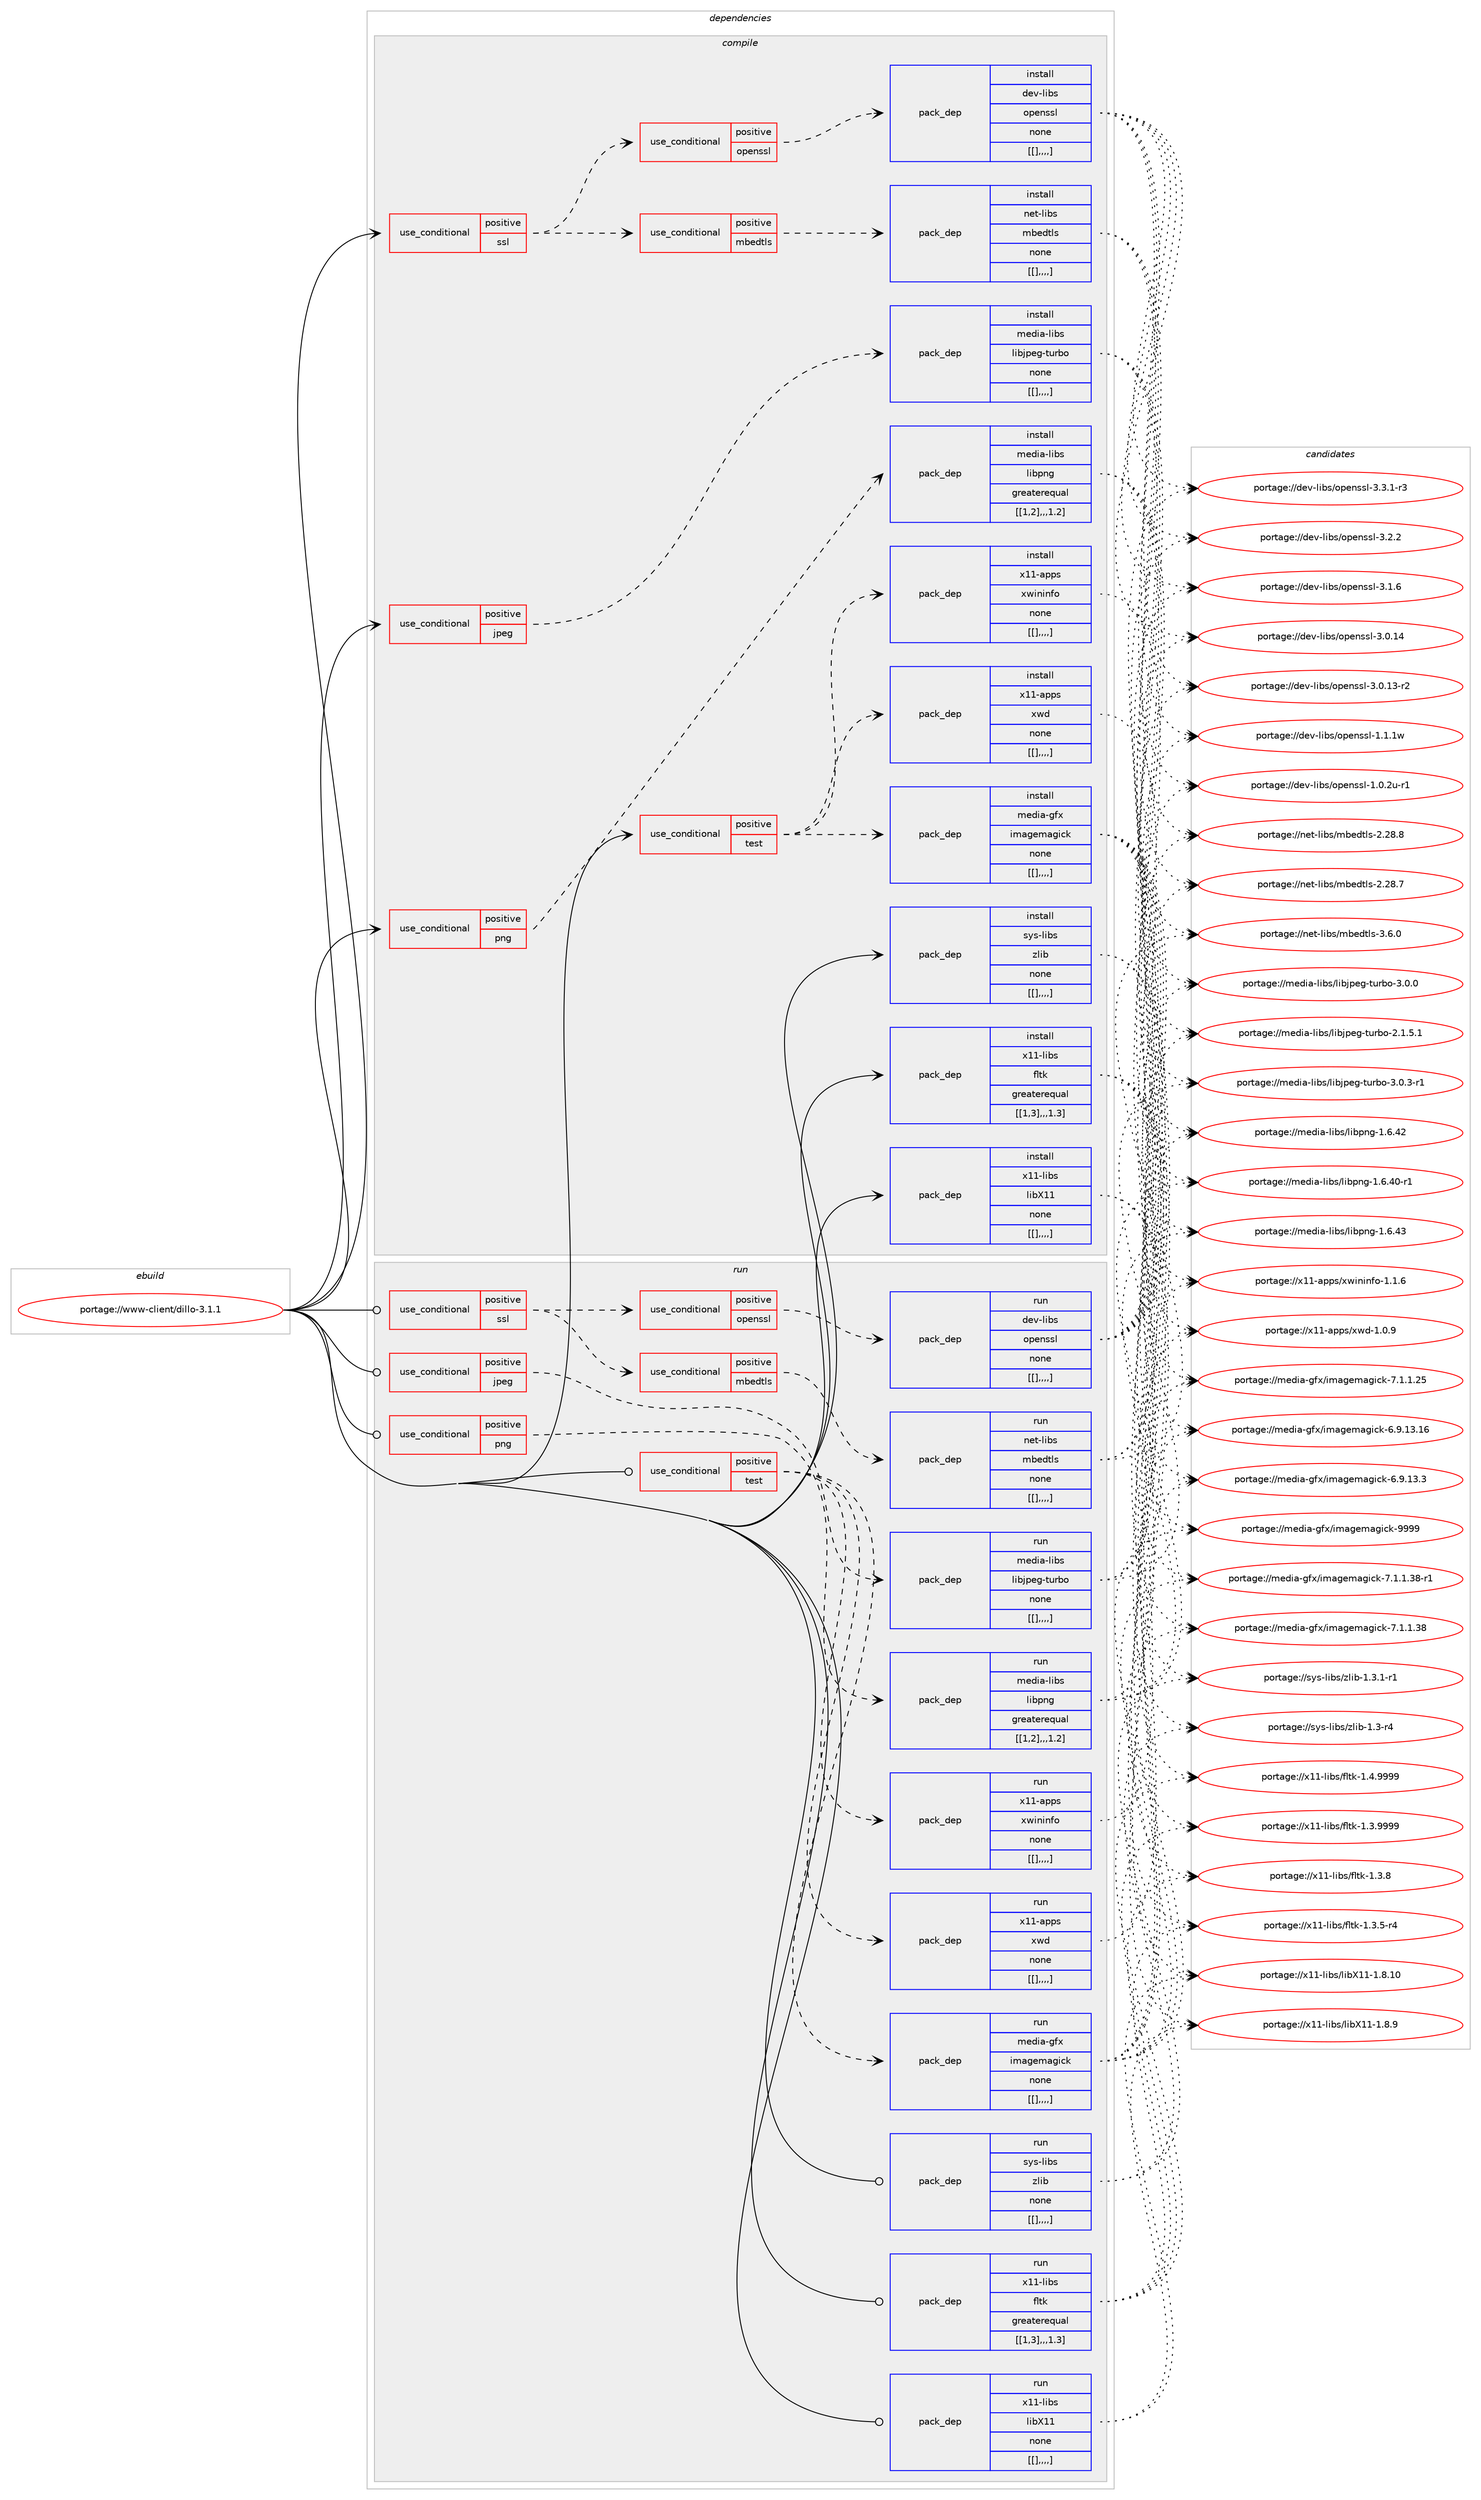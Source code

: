 digraph prolog {

# *************
# Graph options
# *************

newrank=true;
concentrate=true;
compound=true;
graph [rankdir=LR,fontname=Helvetica,fontsize=10,ranksep=1.5];#, ranksep=2.5, nodesep=0.2];
edge  [arrowhead=vee];
node  [fontname=Helvetica,fontsize=10];

# **********
# The ebuild
# **********

subgraph cluster_leftcol {
color=gray;
label=<<i>ebuild</i>>;
id [label="portage://www-client/dillo-3.1.1", color=red, width=4, href="../www-client/dillo-3.1.1.svg"];
}

# ****************
# The dependencies
# ****************

subgraph cluster_midcol {
color=gray;
label=<<i>dependencies</i>>;
subgraph cluster_compile {
fillcolor="#eeeeee";
style=filled;
label=<<i>compile</i>>;
subgraph cond124247 {
dependency467196 [label=<<TABLE BORDER="0" CELLBORDER="1" CELLSPACING="0" CELLPADDING="4"><TR><TD ROWSPAN="3" CELLPADDING="10">use_conditional</TD></TR><TR><TD>positive</TD></TR><TR><TD>jpeg</TD></TR></TABLE>>, shape=none, color=red];
subgraph pack339486 {
dependency467197 [label=<<TABLE BORDER="0" CELLBORDER="1" CELLSPACING="0" CELLPADDING="4" WIDTH="220"><TR><TD ROWSPAN="6" CELLPADDING="30">pack_dep</TD></TR><TR><TD WIDTH="110">install</TD></TR><TR><TD>media-libs</TD></TR><TR><TD>libjpeg-turbo</TD></TR><TR><TD>none</TD></TR><TR><TD>[[],,,,]</TD></TR></TABLE>>, shape=none, color=blue];
}
dependency467196:e -> dependency467197:w [weight=20,style="dashed",arrowhead="vee"];
}
id:e -> dependency467196:w [weight=20,style="solid",arrowhead="vee"];
subgraph cond124248 {
dependency467198 [label=<<TABLE BORDER="0" CELLBORDER="1" CELLSPACING="0" CELLPADDING="4"><TR><TD ROWSPAN="3" CELLPADDING="10">use_conditional</TD></TR><TR><TD>positive</TD></TR><TR><TD>png</TD></TR></TABLE>>, shape=none, color=red];
subgraph pack339487 {
dependency467199 [label=<<TABLE BORDER="0" CELLBORDER="1" CELLSPACING="0" CELLPADDING="4" WIDTH="220"><TR><TD ROWSPAN="6" CELLPADDING="30">pack_dep</TD></TR><TR><TD WIDTH="110">install</TD></TR><TR><TD>media-libs</TD></TR><TR><TD>libpng</TD></TR><TR><TD>greaterequal</TD></TR><TR><TD>[[1,2],,,1.2]</TD></TR></TABLE>>, shape=none, color=blue];
}
dependency467198:e -> dependency467199:w [weight=20,style="dashed",arrowhead="vee"];
}
id:e -> dependency467198:w [weight=20,style="solid",arrowhead="vee"];
subgraph cond124249 {
dependency467200 [label=<<TABLE BORDER="0" CELLBORDER="1" CELLSPACING="0" CELLPADDING="4"><TR><TD ROWSPAN="3" CELLPADDING="10">use_conditional</TD></TR><TR><TD>positive</TD></TR><TR><TD>ssl</TD></TR></TABLE>>, shape=none, color=red];
subgraph cond124250 {
dependency467201 [label=<<TABLE BORDER="0" CELLBORDER="1" CELLSPACING="0" CELLPADDING="4"><TR><TD ROWSPAN="3" CELLPADDING="10">use_conditional</TD></TR><TR><TD>positive</TD></TR><TR><TD>mbedtls</TD></TR></TABLE>>, shape=none, color=red];
subgraph pack339488 {
dependency467202 [label=<<TABLE BORDER="0" CELLBORDER="1" CELLSPACING="0" CELLPADDING="4" WIDTH="220"><TR><TD ROWSPAN="6" CELLPADDING="30">pack_dep</TD></TR><TR><TD WIDTH="110">install</TD></TR><TR><TD>net-libs</TD></TR><TR><TD>mbedtls</TD></TR><TR><TD>none</TD></TR><TR><TD>[[],,,,]</TD></TR></TABLE>>, shape=none, color=blue];
}
dependency467201:e -> dependency467202:w [weight=20,style="dashed",arrowhead="vee"];
}
dependency467200:e -> dependency467201:w [weight=20,style="dashed",arrowhead="vee"];
subgraph cond124251 {
dependency467203 [label=<<TABLE BORDER="0" CELLBORDER="1" CELLSPACING="0" CELLPADDING="4"><TR><TD ROWSPAN="3" CELLPADDING="10">use_conditional</TD></TR><TR><TD>positive</TD></TR><TR><TD>openssl</TD></TR></TABLE>>, shape=none, color=red];
subgraph pack339489 {
dependency467204 [label=<<TABLE BORDER="0" CELLBORDER="1" CELLSPACING="0" CELLPADDING="4" WIDTH="220"><TR><TD ROWSPAN="6" CELLPADDING="30">pack_dep</TD></TR><TR><TD WIDTH="110">install</TD></TR><TR><TD>dev-libs</TD></TR><TR><TD>openssl</TD></TR><TR><TD>none</TD></TR><TR><TD>[[],,,,]</TD></TR></TABLE>>, shape=none, color=blue];
}
dependency467203:e -> dependency467204:w [weight=20,style="dashed",arrowhead="vee"];
}
dependency467200:e -> dependency467203:w [weight=20,style="dashed",arrowhead="vee"];
}
id:e -> dependency467200:w [weight=20,style="solid",arrowhead="vee"];
subgraph cond124252 {
dependency467205 [label=<<TABLE BORDER="0" CELLBORDER="1" CELLSPACING="0" CELLPADDING="4"><TR><TD ROWSPAN="3" CELLPADDING="10">use_conditional</TD></TR><TR><TD>positive</TD></TR><TR><TD>test</TD></TR></TABLE>>, shape=none, color=red];
subgraph pack339490 {
dependency467206 [label=<<TABLE BORDER="0" CELLBORDER="1" CELLSPACING="0" CELLPADDING="4" WIDTH="220"><TR><TD ROWSPAN="6" CELLPADDING="30">pack_dep</TD></TR><TR><TD WIDTH="110">install</TD></TR><TR><TD>media-gfx</TD></TR><TR><TD>imagemagick</TD></TR><TR><TD>none</TD></TR><TR><TD>[[],,,,]</TD></TR></TABLE>>, shape=none, color=blue];
}
dependency467205:e -> dependency467206:w [weight=20,style="dashed",arrowhead="vee"];
subgraph pack339491 {
dependency467207 [label=<<TABLE BORDER="0" CELLBORDER="1" CELLSPACING="0" CELLPADDING="4" WIDTH="220"><TR><TD ROWSPAN="6" CELLPADDING="30">pack_dep</TD></TR><TR><TD WIDTH="110">install</TD></TR><TR><TD>x11-apps</TD></TR><TR><TD>xwd</TD></TR><TR><TD>none</TD></TR><TR><TD>[[],,,,]</TD></TR></TABLE>>, shape=none, color=blue];
}
dependency467205:e -> dependency467207:w [weight=20,style="dashed",arrowhead="vee"];
subgraph pack339492 {
dependency467208 [label=<<TABLE BORDER="0" CELLBORDER="1" CELLSPACING="0" CELLPADDING="4" WIDTH="220"><TR><TD ROWSPAN="6" CELLPADDING="30">pack_dep</TD></TR><TR><TD WIDTH="110">install</TD></TR><TR><TD>x11-apps</TD></TR><TR><TD>xwininfo</TD></TR><TR><TD>none</TD></TR><TR><TD>[[],,,,]</TD></TR></TABLE>>, shape=none, color=blue];
}
dependency467205:e -> dependency467208:w [weight=20,style="dashed",arrowhead="vee"];
}
id:e -> dependency467205:w [weight=20,style="solid",arrowhead="vee"];
subgraph pack339493 {
dependency467209 [label=<<TABLE BORDER="0" CELLBORDER="1" CELLSPACING="0" CELLPADDING="4" WIDTH="220"><TR><TD ROWSPAN="6" CELLPADDING="30">pack_dep</TD></TR><TR><TD WIDTH="110">install</TD></TR><TR><TD>sys-libs</TD></TR><TR><TD>zlib</TD></TR><TR><TD>none</TD></TR><TR><TD>[[],,,,]</TD></TR></TABLE>>, shape=none, color=blue];
}
id:e -> dependency467209:w [weight=20,style="solid",arrowhead="vee"];
subgraph pack339494 {
dependency467210 [label=<<TABLE BORDER="0" CELLBORDER="1" CELLSPACING="0" CELLPADDING="4" WIDTH="220"><TR><TD ROWSPAN="6" CELLPADDING="30">pack_dep</TD></TR><TR><TD WIDTH="110">install</TD></TR><TR><TD>x11-libs</TD></TR><TR><TD>fltk</TD></TR><TR><TD>greaterequal</TD></TR><TR><TD>[[1,3],,,1.3]</TD></TR></TABLE>>, shape=none, color=blue];
}
id:e -> dependency467210:w [weight=20,style="solid",arrowhead="vee"];
subgraph pack339495 {
dependency467211 [label=<<TABLE BORDER="0" CELLBORDER="1" CELLSPACING="0" CELLPADDING="4" WIDTH="220"><TR><TD ROWSPAN="6" CELLPADDING="30">pack_dep</TD></TR><TR><TD WIDTH="110">install</TD></TR><TR><TD>x11-libs</TD></TR><TR><TD>libX11</TD></TR><TR><TD>none</TD></TR><TR><TD>[[],,,,]</TD></TR></TABLE>>, shape=none, color=blue];
}
id:e -> dependency467211:w [weight=20,style="solid",arrowhead="vee"];
}
subgraph cluster_compileandrun {
fillcolor="#eeeeee";
style=filled;
label=<<i>compile and run</i>>;
}
subgraph cluster_run {
fillcolor="#eeeeee";
style=filled;
label=<<i>run</i>>;
subgraph cond124253 {
dependency467212 [label=<<TABLE BORDER="0" CELLBORDER="1" CELLSPACING="0" CELLPADDING="4"><TR><TD ROWSPAN="3" CELLPADDING="10">use_conditional</TD></TR><TR><TD>positive</TD></TR><TR><TD>jpeg</TD></TR></TABLE>>, shape=none, color=red];
subgraph pack339496 {
dependency467213 [label=<<TABLE BORDER="0" CELLBORDER="1" CELLSPACING="0" CELLPADDING="4" WIDTH="220"><TR><TD ROWSPAN="6" CELLPADDING="30">pack_dep</TD></TR><TR><TD WIDTH="110">run</TD></TR><TR><TD>media-libs</TD></TR><TR><TD>libjpeg-turbo</TD></TR><TR><TD>none</TD></TR><TR><TD>[[],,,,]</TD></TR></TABLE>>, shape=none, color=blue];
}
dependency467212:e -> dependency467213:w [weight=20,style="dashed",arrowhead="vee"];
}
id:e -> dependency467212:w [weight=20,style="solid",arrowhead="odot"];
subgraph cond124254 {
dependency467214 [label=<<TABLE BORDER="0" CELLBORDER="1" CELLSPACING="0" CELLPADDING="4"><TR><TD ROWSPAN="3" CELLPADDING="10">use_conditional</TD></TR><TR><TD>positive</TD></TR><TR><TD>png</TD></TR></TABLE>>, shape=none, color=red];
subgraph pack339497 {
dependency467215 [label=<<TABLE BORDER="0" CELLBORDER="1" CELLSPACING="0" CELLPADDING="4" WIDTH="220"><TR><TD ROWSPAN="6" CELLPADDING="30">pack_dep</TD></TR><TR><TD WIDTH="110">run</TD></TR><TR><TD>media-libs</TD></TR><TR><TD>libpng</TD></TR><TR><TD>greaterequal</TD></TR><TR><TD>[[1,2],,,1.2]</TD></TR></TABLE>>, shape=none, color=blue];
}
dependency467214:e -> dependency467215:w [weight=20,style="dashed",arrowhead="vee"];
}
id:e -> dependency467214:w [weight=20,style="solid",arrowhead="odot"];
subgraph cond124255 {
dependency467216 [label=<<TABLE BORDER="0" CELLBORDER="1" CELLSPACING="0" CELLPADDING="4"><TR><TD ROWSPAN="3" CELLPADDING="10">use_conditional</TD></TR><TR><TD>positive</TD></TR><TR><TD>ssl</TD></TR></TABLE>>, shape=none, color=red];
subgraph cond124256 {
dependency467217 [label=<<TABLE BORDER="0" CELLBORDER="1" CELLSPACING="0" CELLPADDING="4"><TR><TD ROWSPAN="3" CELLPADDING="10">use_conditional</TD></TR><TR><TD>positive</TD></TR><TR><TD>mbedtls</TD></TR></TABLE>>, shape=none, color=red];
subgraph pack339498 {
dependency467218 [label=<<TABLE BORDER="0" CELLBORDER="1" CELLSPACING="0" CELLPADDING="4" WIDTH="220"><TR><TD ROWSPAN="6" CELLPADDING="30">pack_dep</TD></TR><TR><TD WIDTH="110">run</TD></TR><TR><TD>net-libs</TD></TR><TR><TD>mbedtls</TD></TR><TR><TD>none</TD></TR><TR><TD>[[],,,,]</TD></TR></TABLE>>, shape=none, color=blue];
}
dependency467217:e -> dependency467218:w [weight=20,style="dashed",arrowhead="vee"];
}
dependency467216:e -> dependency467217:w [weight=20,style="dashed",arrowhead="vee"];
subgraph cond124257 {
dependency467219 [label=<<TABLE BORDER="0" CELLBORDER="1" CELLSPACING="0" CELLPADDING="4"><TR><TD ROWSPAN="3" CELLPADDING="10">use_conditional</TD></TR><TR><TD>positive</TD></TR><TR><TD>openssl</TD></TR></TABLE>>, shape=none, color=red];
subgraph pack339499 {
dependency467220 [label=<<TABLE BORDER="0" CELLBORDER="1" CELLSPACING="0" CELLPADDING="4" WIDTH="220"><TR><TD ROWSPAN="6" CELLPADDING="30">pack_dep</TD></TR><TR><TD WIDTH="110">run</TD></TR><TR><TD>dev-libs</TD></TR><TR><TD>openssl</TD></TR><TR><TD>none</TD></TR><TR><TD>[[],,,,]</TD></TR></TABLE>>, shape=none, color=blue];
}
dependency467219:e -> dependency467220:w [weight=20,style="dashed",arrowhead="vee"];
}
dependency467216:e -> dependency467219:w [weight=20,style="dashed",arrowhead="vee"];
}
id:e -> dependency467216:w [weight=20,style="solid",arrowhead="odot"];
subgraph cond124258 {
dependency467221 [label=<<TABLE BORDER="0" CELLBORDER="1" CELLSPACING="0" CELLPADDING="4"><TR><TD ROWSPAN="3" CELLPADDING="10">use_conditional</TD></TR><TR><TD>positive</TD></TR><TR><TD>test</TD></TR></TABLE>>, shape=none, color=red];
subgraph pack339500 {
dependency467222 [label=<<TABLE BORDER="0" CELLBORDER="1" CELLSPACING="0" CELLPADDING="4" WIDTH="220"><TR><TD ROWSPAN="6" CELLPADDING="30">pack_dep</TD></TR><TR><TD WIDTH="110">run</TD></TR><TR><TD>media-gfx</TD></TR><TR><TD>imagemagick</TD></TR><TR><TD>none</TD></TR><TR><TD>[[],,,,]</TD></TR></TABLE>>, shape=none, color=blue];
}
dependency467221:e -> dependency467222:w [weight=20,style="dashed",arrowhead="vee"];
subgraph pack339501 {
dependency467223 [label=<<TABLE BORDER="0" CELLBORDER="1" CELLSPACING="0" CELLPADDING="4" WIDTH="220"><TR><TD ROWSPAN="6" CELLPADDING="30">pack_dep</TD></TR><TR><TD WIDTH="110">run</TD></TR><TR><TD>x11-apps</TD></TR><TR><TD>xwd</TD></TR><TR><TD>none</TD></TR><TR><TD>[[],,,,]</TD></TR></TABLE>>, shape=none, color=blue];
}
dependency467221:e -> dependency467223:w [weight=20,style="dashed",arrowhead="vee"];
subgraph pack339502 {
dependency467224 [label=<<TABLE BORDER="0" CELLBORDER="1" CELLSPACING="0" CELLPADDING="4" WIDTH="220"><TR><TD ROWSPAN="6" CELLPADDING="30">pack_dep</TD></TR><TR><TD WIDTH="110">run</TD></TR><TR><TD>x11-apps</TD></TR><TR><TD>xwininfo</TD></TR><TR><TD>none</TD></TR><TR><TD>[[],,,,]</TD></TR></TABLE>>, shape=none, color=blue];
}
dependency467221:e -> dependency467224:w [weight=20,style="dashed",arrowhead="vee"];
}
id:e -> dependency467221:w [weight=20,style="solid",arrowhead="odot"];
subgraph pack339503 {
dependency467225 [label=<<TABLE BORDER="0" CELLBORDER="1" CELLSPACING="0" CELLPADDING="4" WIDTH="220"><TR><TD ROWSPAN="6" CELLPADDING="30">pack_dep</TD></TR><TR><TD WIDTH="110">run</TD></TR><TR><TD>sys-libs</TD></TR><TR><TD>zlib</TD></TR><TR><TD>none</TD></TR><TR><TD>[[],,,,]</TD></TR></TABLE>>, shape=none, color=blue];
}
id:e -> dependency467225:w [weight=20,style="solid",arrowhead="odot"];
subgraph pack339504 {
dependency467226 [label=<<TABLE BORDER="0" CELLBORDER="1" CELLSPACING="0" CELLPADDING="4" WIDTH="220"><TR><TD ROWSPAN="6" CELLPADDING="30">pack_dep</TD></TR><TR><TD WIDTH="110">run</TD></TR><TR><TD>x11-libs</TD></TR><TR><TD>fltk</TD></TR><TR><TD>greaterequal</TD></TR><TR><TD>[[1,3],,,1.3]</TD></TR></TABLE>>, shape=none, color=blue];
}
id:e -> dependency467226:w [weight=20,style="solid",arrowhead="odot"];
subgraph pack339505 {
dependency467227 [label=<<TABLE BORDER="0" CELLBORDER="1" CELLSPACING="0" CELLPADDING="4" WIDTH="220"><TR><TD ROWSPAN="6" CELLPADDING="30">pack_dep</TD></TR><TR><TD WIDTH="110">run</TD></TR><TR><TD>x11-libs</TD></TR><TR><TD>libX11</TD></TR><TR><TD>none</TD></TR><TR><TD>[[],,,,]</TD></TR></TABLE>>, shape=none, color=blue];
}
id:e -> dependency467227:w [weight=20,style="solid",arrowhead="odot"];
}
}

# **************
# The candidates
# **************

subgraph cluster_choices {
rank=same;
color=gray;
label=<<i>candidates</i>>;

subgraph choice339486 {
color=black;
nodesep=1;
choice109101100105974510810598115471081059810611210110345116117114981114551464846514511449 [label="portage://media-libs/libjpeg-turbo-3.0.3-r1", color=red, width=4,href="../media-libs/libjpeg-turbo-3.0.3-r1.svg"];
choice10910110010597451081059811547108105981061121011034511611711498111455146484648 [label="portage://media-libs/libjpeg-turbo-3.0.0", color=red, width=4,href="../media-libs/libjpeg-turbo-3.0.0.svg"];
choice109101100105974510810598115471081059810611210110345116117114981114550464946534649 [label="portage://media-libs/libjpeg-turbo-2.1.5.1", color=red, width=4,href="../media-libs/libjpeg-turbo-2.1.5.1.svg"];
dependency467197:e -> choice109101100105974510810598115471081059810611210110345116117114981114551464846514511449:w [style=dotted,weight="100"];
dependency467197:e -> choice10910110010597451081059811547108105981061121011034511611711498111455146484648:w [style=dotted,weight="100"];
dependency467197:e -> choice109101100105974510810598115471081059810611210110345116117114981114550464946534649:w [style=dotted,weight="100"];
}
subgraph choice339487 {
color=black;
nodesep=1;
choice109101100105974510810598115471081059811211010345494654465251 [label="portage://media-libs/libpng-1.6.43", color=red, width=4,href="../media-libs/libpng-1.6.43.svg"];
choice109101100105974510810598115471081059811211010345494654465250 [label="portage://media-libs/libpng-1.6.42", color=red, width=4,href="../media-libs/libpng-1.6.42.svg"];
choice1091011001059745108105981154710810598112110103454946544652484511449 [label="portage://media-libs/libpng-1.6.40-r1", color=red, width=4,href="../media-libs/libpng-1.6.40-r1.svg"];
dependency467199:e -> choice109101100105974510810598115471081059811211010345494654465251:w [style=dotted,weight="100"];
dependency467199:e -> choice109101100105974510810598115471081059811211010345494654465250:w [style=dotted,weight="100"];
dependency467199:e -> choice1091011001059745108105981154710810598112110103454946544652484511449:w [style=dotted,weight="100"];
}
subgraph choice339488 {
color=black;
nodesep=1;
choice11010111645108105981154710998101100116108115455146544648 [label="portage://net-libs/mbedtls-3.6.0", color=red, width=4,href="../net-libs/mbedtls-3.6.0.svg"];
choice1101011164510810598115471099810110011610811545504650564656 [label="portage://net-libs/mbedtls-2.28.8", color=red, width=4,href="../net-libs/mbedtls-2.28.8.svg"];
choice1101011164510810598115471099810110011610811545504650564655 [label="portage://net-libs/mbedtls-2.28.7", color=red, width=4,href="../net-libs/mbedtls-2.28.7.svg"];
dependency467202:e -> choice11010111645108105981154710998101100116108115455146544648:w [style=dotted,weight="100"];
dependency467202:e -> choice1101011164510810598115471099810110011610811545504650564656:w [style=dotted,weight="100"];
dependency467202:e -> choice1101011164510810598115471099810110011610811545504650564655:w [style=dotted,weight="100"];
}
subgraph choice339489 {
color=black;
nodesep=1;
choice1001011184510810598115471111121011101151151084551465146494511451 [label="portage://dev-libs/openssl-3.3.1-r3", color=red, width=4,href="../dev-libs/openssl-3.3.1-r3.svg"];
choice100101118451081059811547111112101110115115108455146504650 [label="portage://dev-libs/openssl-3.2.2", color=red, width=4,href="../dev-libs/openssl-3.2.2.svg"];
choice100101118451081059811547111112101110115115108455146494654 [label="portage://dev-libs/openssl-3.1.6", color=red, width=4,href="../dev-libs/openssl-3.1.6.svg"];
choice10010111845108105981154711111210111011511510845514648464952 [label="portage://dev-libs/openssl-3.0.14", color=red, width=4,href="../dev-libs/openssl-3.0.14.svg"];
choice100101118451081059811547111112101110115115108455146484649514511450 [label="portage://dev-libs/openssl-3.0.13-r2", color=red, width=4,href="../dev-libs/openssl-3.0.13-r2.svg"];
choice100101118451081059811547111112101110115115108454946494649119 [label="portage://dev-libs/openssl-1.1.1w", color=red, width=4,href="../dev-libs/openssl-1.1.1w.svg"];
choice1001011184510810598115471111121011101151151084549464846501174511449 [label="portage://dev-libs/openssl-1.0.2u-r1", color=red, width=4,href="../dev-libs/openssl-1.0.2u-r1.svg"];
dependency467204:e -> choice1001011184510810598115471111121011101151151084551465146494511451:w [style=dotted,weight="100"];
dependency467204:e -> choice100101118451081059811547111112101110115115108455146504650:w [style=dotted,weight="100"];
dependency467204:e -> choice100101118451081059811547111112101110115115108455146494654:w [style=dotted,weight="100"];
dependency467204:e -> choice10010111845108105981154711111210111011511510845514648464952:w [style=dotted,weight="100"];
dependency467204:e -> choice100101118451081059811547111112101110115115108455146484649514511450:w [style=dotted,weight="100"];
dependency467204:e -> choice100101118451081059811547111112101110115115108454946494649119:w [style=dotted,weight="100"];
dependency467204:e -> choice1001011184510810598115471111121011101151151084549464846501174511449:w [style=dotted,weight="100"];
}
subgraph choice339490 {
color=black;
nodesep=1;
choice1091011001059745103102120471051099710310110997103105991074557575757 [label="portage://media-gfx/imagemagick-9999", color=red, width=4,href="../media-gfx/imagemagick-9999.svg"];
choice1091011001059745103102120471051099710310110997103105991074555464946494651564511449 [label="portage://media-gfx/imagemagick-7.1.1.38-r1", color=red, width=4,href="../media-gfx/imagemagick-7.1.1.38-r1.svg"];
choice109101100105974510310212047105109971031011099710310599107455546494649465156 [label="portage://media-gfx/imagemagick-7.1.1.38", color=red, width=4,href="../media-gfx/imagemagick-7.1.1.38.svg"];
choice109101100105974510310212047105109971031011099710310599107455546494649465053 [label="portage://media-gfx/imagemagick-7.1.1.25", color=red, width=4,href="../media-gfx/imagemagick-7.1.1.25.svg"];
choice10910110010597451031021204710510997103101109971031059910745544657464951464954 [label="portage://media-gfx/imagemagick-6.9.13.16", color=red, width=4,href="../media-gfx/imagemagick-6.9.13.16.svg"];
choice109101100105974510310212047105109971031011099710310599107455446574649514651 [label="portage://media-gfx/imagemagick-6.9.13.3", color=red, width=4,href="../media-gfx/imagemagick-6.9.13.3.svg"];
dependency467206:e -> choice1091011001059745103102120471051099710310110997103105991074557575757:w [style=dotted,weight="100"];
dependency467206:e -> choice1091011001059745103102120471051099710310110997103105991074555464946494651564511449:w [style=dotted,weight="100"];
dependency467206:e -> choice109101100105974510310212047105109971031011099710310599107455546494649465156:w [style=dotted,weight="100"];
dependency467206:e -> choice109101100105974510310212047105109971031011099710310599107455546494649465053:w [style=dotted,weight="100"];
dependency467206:e -> choice10910110010597451031021204710510997103101109971031059910745544657464951464954:w [style=dotted,weight="100"];
dependency467206:e -> choice109101100105974510310212047105109971031011099710310599107455446574649514651:w [style=dotted,weight="100"];
}
subgraph choice339491 {
color=black;
nodesep=1;
choice1204949459711211211547120119100454946484657 [label="portage://x11-apps/xwd-1.0.9", color=red, width=4,href="../x11-apps/xwd-1.0.9.svg"];
dependency467207:e -> choice1204949459711211211547120119100454946484657:w [style=dotted,weight="100"];
}
subgraph choice339492 {
color=black;
nodesep=1;
choice1204949459711211211547120119105110105110102111454946494654 [label="portage://x11-apps/xwininfo-1.1.6", color=red, width=4,href="../x11-apps/xwininfo-1.1.6.svg"];
dependency467208:e -> choice1204949459711211211547120119105110105110102111454946494654:w [style=dotted,weight="100"];
}
subgraph choice339493 {
color=black;
nodesep=1;
choice115121115451081059811547122108105984549465146494511449 [label="portage://sys-libs/zlib-1.3.1-r1", color=red, width=4,href="../sys-libs/zlib-1.3.1-r1.svg"];
choice11512111545108105981154712210810598454946514511452 [label="portage://sys-libs/zlib-1.3-r4", color=red, width=4,href="../sys-libs/zlib-1.3-r4.svg"];
dependency467209:e -> choice115121115451081059811547122108105984549465146494511449:w [style=dotted,weight="100"];
dependency467209:e -> choice11512111545108105981154712210810598454946514511452:w [style=dotted,weight="100"];
}
subgraph choice339494 {
color=black;
nodesep=1;
choice1204949451081059811547102108116107454946524657575757 [label="portage://x11-libs/fltk-1.4.9999", color=red, width=4,href="../x11-libs/fltk-1.4.9999.svg"];
choice1204949451081059811547102108116107454946514657575757 [label="portage://x11-libs/fltk-1.3.9999", color=red, width=4,href="../x11-libs/fltk-1.3.9999.svg"];
choice1204949451081059811547102108116107454946514656 [label="portage://x11-libs/fltk-1.3.8", color=red, width=4,href="../x11-libs/fltk-1.3.8.svg"];
choice12049494510810598115471021081161074549465146534511452 [label="portage://x11-libs/fltk-1.3.5-r4", color=red, width=4,href="../x11-libs/fltk-1.3.5-r4.svg"];
dependency467210:e -> choice1204949451081059811547102108116107454946524657575757:w [style=dotted,weight="100"];
dependency467210:e -> choice1204949451081059811547102108116107454946514657575757:w [style=dotted,weight="100"];
dependency467210:e -> choice1204949451081059811547102108116107454946514656:w [style=dotted,weight="100"];
dependency467210:e -> choice12049494510810598115471021081161074549465146534511452:w [style=dotted,weight="100"];
}
subgraph choice339495 {
color=black;
nodesep=1;
choice12049494510810598115471081059888494945494656464948 [label="portage://x11-libs/libX11-1.8.10", color=red, width=4,href="../x11-libs/libX11-1.8.10.svg"];
choice120494945108105981154710810598884949454946564657 [label="portage://x11-libs/libX11-1.8.9", color=red, width=4,href="../x11-libs/libX11-1.8.9.svg"];
dependency467211:e -> choice12049494510810598115471081059888494945494656464948:w [style=dotted,weight="100"];
dependency467211:e -> choice120494945108105981154710810598884949454946564657:w [style=dotted,weight="100"];
}
subgraph choice339496 {
color=black;
nodesep=1;
choice109101100105974510810598115471081059810611210110345116117114981114551464846514511449 [label="portage://media-libs/libjpeg-turbo-3.0.3-r1", color=red, width=4,href="../media-libs/libjpeg-turbo-3.0.3-r1.svg"];
choice10910110010597451081059811547108105981061121011034511611711498111455146484648 [label="portage://media-libs/libjpeg-turbo-3.0.0", color=red, width=4,href="../media-libs/libjpeg-turbo-3.0.0.svg"];
choice109101100105974510810598115471081059810611210110345116117114981114550464946534649 [label="portage://media-libs/libjpeg-turbo-2.1.5.1", color=red, width=4,href="../media-libs/libjpeg-turbo-2.1.5.1.svg"];
dependency467213:e -> choice109101100105974510810598115471081059810611210110345116117114981114551464846514511449:w [style=dotted,weight="100"];
dependency467213:e -> choice10910110010597451081059811547108105981061121011034511611711498111455146484648:w [style=dotted,weight="100"];
dependency467213:e -> choice109101100105974510810598115471081059810611210110345116117114981114550464946534649:w [style=dotted,weight="100"];
}
subgraph choice339497 {
color=black;
nodesep=1;
choice109101100105974510810598115471081059811211010345494654465251 [label="portage://media-libs/libpng-1.6.43", color=red, width=4,href="../media-libs/libpng-1.6.43.svg"];
choice109101100105974510810598115471081059811211010345494654465250 [label="portage://media-libs/libpng-1.6.42", color=red, width=4,href="../media-libs/libpng-1.6.42.svg"];
choice1091011001059745108105981154710810598112110103454946544652484511449 [label="portage://media-libs/libpng-1.6.40-r1", color=red, width=4,href="../media-libs/libpng-1.6.40-r1.svg"];
dependency467215:e -> choice109101100105974510810598115471081059811211010345494654465251:w [style=dotted,weight="100"];
dependency467215:e -> choice109101100105974510810598115471081059811211010345494654465250:w [style=dotted,weight="100"];
dependency467215:e -> choice1091011001059745108105981154710810598112110103454946544652484511449:w [style=dotted,weight="100"];
}
subgraph choice339498 {
color=black;
nodesep=1;
choice11010111645108105981154710998101100116108115455146544648 [label="portage://net-libs/mbedtls-3.6.0", color=red, width=4,href="../net-libs/mbedtls-3.6.0.svg"];
choice1101011164510810598115471099810110011610811545504650564656 [label="portage://net-libs/mbedtls-2.28.8", color=red, width=4,href="../net-libs/mbedtls-2.28.8.svg"];
choice1101011164510810598115471099810110011610811545504650564655 [label="portage://net-libs/mbedtls-2.28.7", color=red, width=4,href="../net-libs/mbedtls-2.28.7.svg"];
dependency467218:e -> choice11010111645108105981154710998101100116108115455146544648:w [style=dotted,weight="100"];
dependency467218:e -> choice1101011164510810598115471099810110011610811545504650564656:w [style=dotted,weight="100"];
dependency467218:e -> choice1101011164510810598115471099810110011610811545504650564655:w [style=dotted,weight="100"];
}
subgraph choice339499 {
color=black;
nodesep=1;
choice1001011184510810598115471111121011101151151084551465146494511451 [label="portage://dev-libs/openssl-3.3.1-r3", color=red, width=4,href="../dev-libs/openssl-3.3.1-r3.svg"];
choice100101118451081059811547111112101110115115108455146504650 [label="portage://dev-libs/openssl-3.2.2", color=red, width=4,href="../dev-libs/openssl-3.2.2.svg"];
choice100101118451081059811547111112101110115115108455146494654 [label="portage://dev-libs/openssl-3.1.6", color=red, width=4,href="../dev-libs/openssl-3.1.6.svg"];
choice10010111845108105981154711111210111011511510845514648464952 [label="portage://dev-libs/openssl-3.0.14", color=red, width=4,href="../dev-libs/openssl-3.0.14.svg"];
choice100101118451081059811547111112101110115115108455146484649514511450 [label="portage://dev-libs/openssl-3.0.13-r2", color=red, width=4,href="../dev-libs/openssl-3.0.13-r2.svg"];
choice100101118451081059811547111112101110115115108454946494649119 [label="portage://dev-libs/openssl-1.1.1w", color=red, width=4,href="../dev-libs/openssl-1.1.1w.svg"];
choice1001011184510810598115471111121011101151151084549464846501174511449 [label="portage://dev-libs/openssl-1.0.2u-r1", color=red, width=4,href="../dev-libs/openssl-1.0.2u-r1.svg"];
dependency467220:e -> choice1001011184510810598115471111121011101151151084551465146494511451:w [style=dotted,weight="100"];
dependency467220:e -> choice100101118451081059811547111112101110115115108455146504650:w [style=dotted,weight="100"];
dependency467220:e -> choice100101118451081059811547111112101110115115108455146494654:w [style=dotted,weight="100"];
dependency467220:e -> choice10010111845108105981154711111210111011511510845514648464952:w [style=dotted,weight="100"];
dependency467220:e -> choice100101118451081059811547111112101110115115108455146484649514511450:w [style=dotted,weight="100"];
dependency467220:e -> choice100101118451081059811547111112101110115115108454946494649119:w [style=dotted,weight="100"];
dependency467220:e -> choice1001011184510810598115471111121011101151151084549464846501174511449:w [style=dotted,weight="100"];
}
subgraph choice339500 {
color=black;
nodesep=1;
choice1091011001059745103102120471051099710310110997103105991074557575757 [label="portage://media-gfx/imagemagick-9999", color=red, width=4,href="../media-gfx/imagemagick-9999.svg"];
choice1091011001059745103102120471051099710310110997103105991074555464946494651564511449 [label="portage://media-gfx/imagemagick-7.1.1.38-r1", color=red, width=4,href="../media-gfx/imagemagick-7.1.1.38-r1.svg"];
choice109101100105974510310212047105109971031011099710310599107455546494649465156 [label="portage://media-gfx/imagemagick-7.1.1.38", color=red, width=4,href="../media-gfx/imagemagick-7.1.1.38.svg"];
choice109101100105974510310212047105109971031011099710310599107455546494649465053 [label="portage://media-gfx/imagemagick-7.1.1.25", color=red, width=4,href="../media-gfx/imagemagick-7.1.1.25.svg"];
choice10910110010597451031021204710510997103101109971031059910745544657464951464954 [label="portage://media-gfx/imagemagick-6.9.13.16", color=red, width=4,href="../media-gfx/imagemagick-6.9.13.16.svg"];
choice109101100105974510310212047105109971031011099710310599107455446574649514651 [label="portage://media-gfx/imagemagick-6.9.13.3", color=red, width=4,href="../media-gfx/imagemagick-6.9.13.3.svg"];
dependency467222:e -> choice1091011001059745103102120471051099710310110997103105991074557575757:w [style=dotted,weight="100"];
dependency467222:e -> choice1091011001059745103102120471051099710310110997103105991074555464946494651564511449:w [style=dotted,weight="100"];
dependency467222:e -> choice109101100105974510310212047105109971031011099710310599107455546494649465156:w [style=dotted,weight="100"];
dependency467222:e -> choice109101100105974510310212047105109971031011099710310599107455546494649465053:w [style=dotted,weight="100"];
dependency467222:e -> choice10910110010597451031021204710510997103101109971031059910745544657464951464954:w [style=dotted,weight="100"];
dependency467222:e -> choice109101100105974510310212047105109971031011099710310599107455446574649514651:w [style=dotted,weight="100"];
}
subgraph choice339501 {
color=black;
nodesep=1;
choice1204949459711211211547120119100454946484657 [label="portage://x11-apps/xwd-1.0.9", color=red, width=4,href="../x11-apps/xwd-1.0.9.svg"];
dependency467223:e -> choice1204949459711211211547120119100454946484657:w [style=dotted,weight="100"];
}
subgraph choice339502 {
color=black;
nodesep=1;
choice1204949459711211211547120119105110105110102111454946494654 [label="portage://x11-apps/xwininfo-1.1.6", color=red, width=4,href="../x11-apps/xwininfo-1.1.6.svg"];
dependency467224:e -> choice1204949459711211211547120119105110105110102111454946494654:w [style=dotted,weight="100"];
}
subgraph choice339503 {
color=black;
nodesep=1;
choice115121115451081059811547122108105984549465146494511449 [label="portage://sys-libs/zlib-1.3.1-r1", color=red, width=4,href="../sys-libs/zlib-1.3.1-r1.svg"];
choice11512111545108105981154712210810598454946514511452 [label="portage://sys-libs/zlib-1.3-r4", color=red, width=4,href="../sys-libs/zlib-1.3-r4.svg"];
dependency467225:e -> choice115121115451081059811547122108105984549465146494511449:w [style=dotted,weight="100"];
dependency467225:e -> choice11512111545108105981154712210810598454946514511452:w [style=dotted,weight="100"];
}
subgraph choice339504 {
color=black;
nodesep=1;
choice1204949451081059811547102108116107454946524657575757 [label="portage://x11-libs/fltk-1.4.9999", color=red, width=4,href="../x11-libs/fltk-1.4.9999.svg"];
choice1204949451081059811547102108116107454946514657575757 [label="portage://x11-libs/fltk-1.3.9999", color=red, width=4,href="../x11-libs/fltk-1.3.9999.svg"];
choice1204949451081059811547102108116107454946514656 [label="portage://x11-libs/fltk-1.3.8", color=red, width=4,href="../x11-libs/fltk-1.3.8.svg"];
choice12049494510810598115471021081161074549465146534511452 [label="portage://x11-libs/fltk-1.3.5-r4", color=red, width=4,href="../x11-libs/fltk-1.3.5-r4.svg"];
dependency467226:e -> choice1204949451081059811547102108116107454946524657575757:w [style=dotted,weight="100"];
dependency467226:e -> choice1204949451081059811547102108116107454946514657575757:w [style=dotted,weight="100"];
dependency467226:e -> choice1204949451081059811547102108116107454946514656:w [style=dotted,weight="100"];
dependency467226:e -> choice12049494510810598115471021081161074549465146534511452:w [style=dotted,weight="100"];
}
subgraph choice339505 {
color=black;
nodesep=1;
choice12049494510810598115471081059888494945494656464948 [label="portage://x11-libs/libX11-1.8.10", color=red, width=4,href="../x11-libs/libX11-1.8.10.svg"];
choice120494945108105981154710810598884949454946564657 [label="portage://x11-libs/libX11-1.8.9", color=red, width=4,href="../x11-libs/libX11-1.8.9.svg"];
dependency467227:e -> choice12049494510810598115471081059888494945494656464948:w [style=dotted,weight="100"];
dependency467227:e -> choice120494945108105981154710810598884949454946564657:w [style=dotted,weight="100"];
}
}

}
